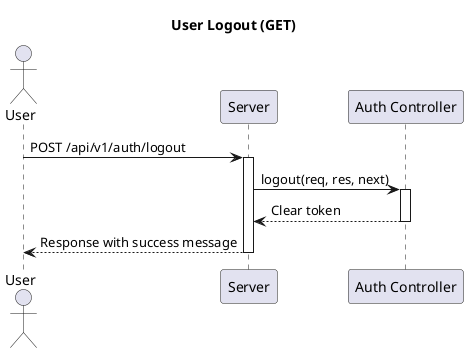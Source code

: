 @startuml User Logout Sequence Diagram 
title User Logout (GET)
actor User
participant "Server" as Server
participant "Auth Controller" as Auth

User -> Server: POST /api/v1/auth/logout
activate Server

Server -> Auth: logout(req, res, next)
activate Auth

Auth --> Server: Clear token
deactivate Auth

Server --> User: Response with success message
deactivate Server
@enduml